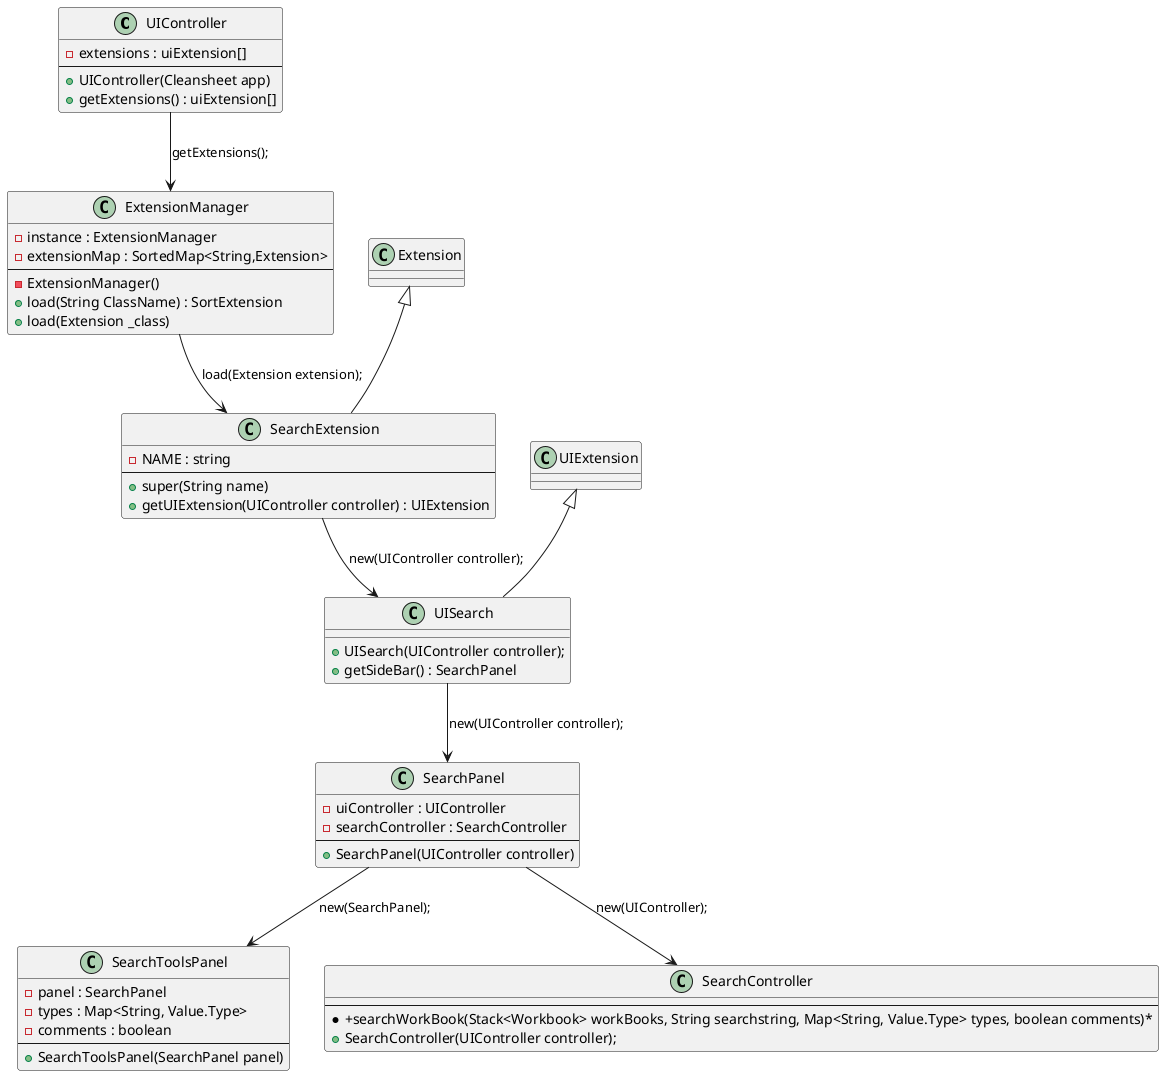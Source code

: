 @startuml doc-files/core07_02_class_diagram.png

class UIController {
	-extensions : uiExtension[]
	--
	+UIController(Cleansheet app)
	+getExtensions() : uiExtension[]
}

class ExtensionManager {
	-instance : ExtensionManager
	-extensionMap : SortedMap<String,Extension>
	--
	-ExtensionManager()
	+load(String ClassName) : SortExtension
	+load(Extension _class)
}

class Extension{
}

class SearchExtension{
	-NAME : string
	--
	+super(String name)
	+getUIExtension(UIController controller) : UIExtension
}

class UIExtension{
}

class UISearch{
	+UISearch(UIController controller);
	+getSideBar() : SearchPanel
}

class SearchPanel{
	-uiController : UIController
	-searchController : SearchController
	--
	+SearchPanel(UIController controller)
}

class SearchToolsPanel{
	-panel : SearchPanel
	-types : Map<String, Value.Type>
	-comments : boolean
	--
	+SearchToolsPanel(SearchPanel panel)
}
class SearchController{
	--
	*+searchWorkBook(Stack<Workbook> workBooks, String searchstring, Map<String, Value.Type> types, boolean comments)*
	+SearchController(UIController controller);
}

Extension <|-- SearchExtension
UIExtension <|-- UISearch
UIController --> ExtensionManager : getExtensions();
ExtensionManager --> SearchExtension : load(Extension extension);
SearchExtension --> UISearch : new(UIController controller);
UISearch --> SearchPanel : new(UIController controller);
SearchPanel --> SearchController : new(UIController);
SearchPanel --> SearchToolsPanel : new(SearchPanel);

@enduml